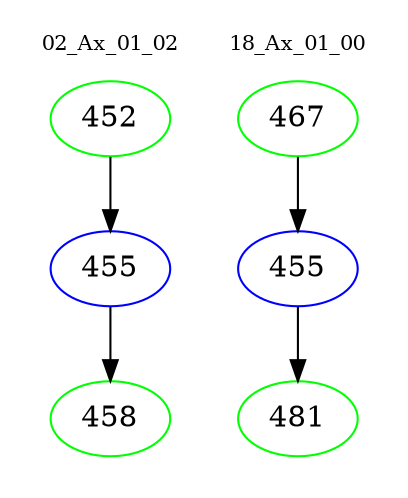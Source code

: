 digraph{
subgraph cluster_0 {
color = white
label = "02_Ax_01_02";
fontsize=10;
T0_452 [label="452", color="green"]
T0_452 -> T0_455 [color="black"]
T0_455 [label="455", color="blue"]
T0_455 -> T0_458 [color="black"]
T0_458 [label="458", color="green"]
}
subgraph cluster_1 {
color = white
label = "18_Ax_01_00";
fontsize=10;
T1_467 [label="467", color="green"]
T1_467 -> T1_455 [color="black"]
T1_455 [label="455", color="blue"]
T1_455 -> T1_481 [color="black"]
T1_481 [label="481", color="green"]
}
}
